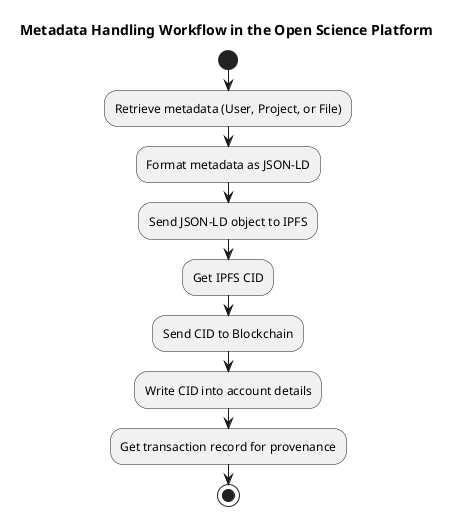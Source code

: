 @startuml
title Metadata Handling Workflow in the Open Science Platform
skinparam monochrome true

start

:Retrieve metadata (User, Project, or File);
:Format metadata as JSON-LD;
:Send JSON-LD object to IPFS;
:Get IPFS CID;
:Send CID to Blockchain;
:Write CID into account details;
:Get transaction record for provenance;

stop
@enduml
